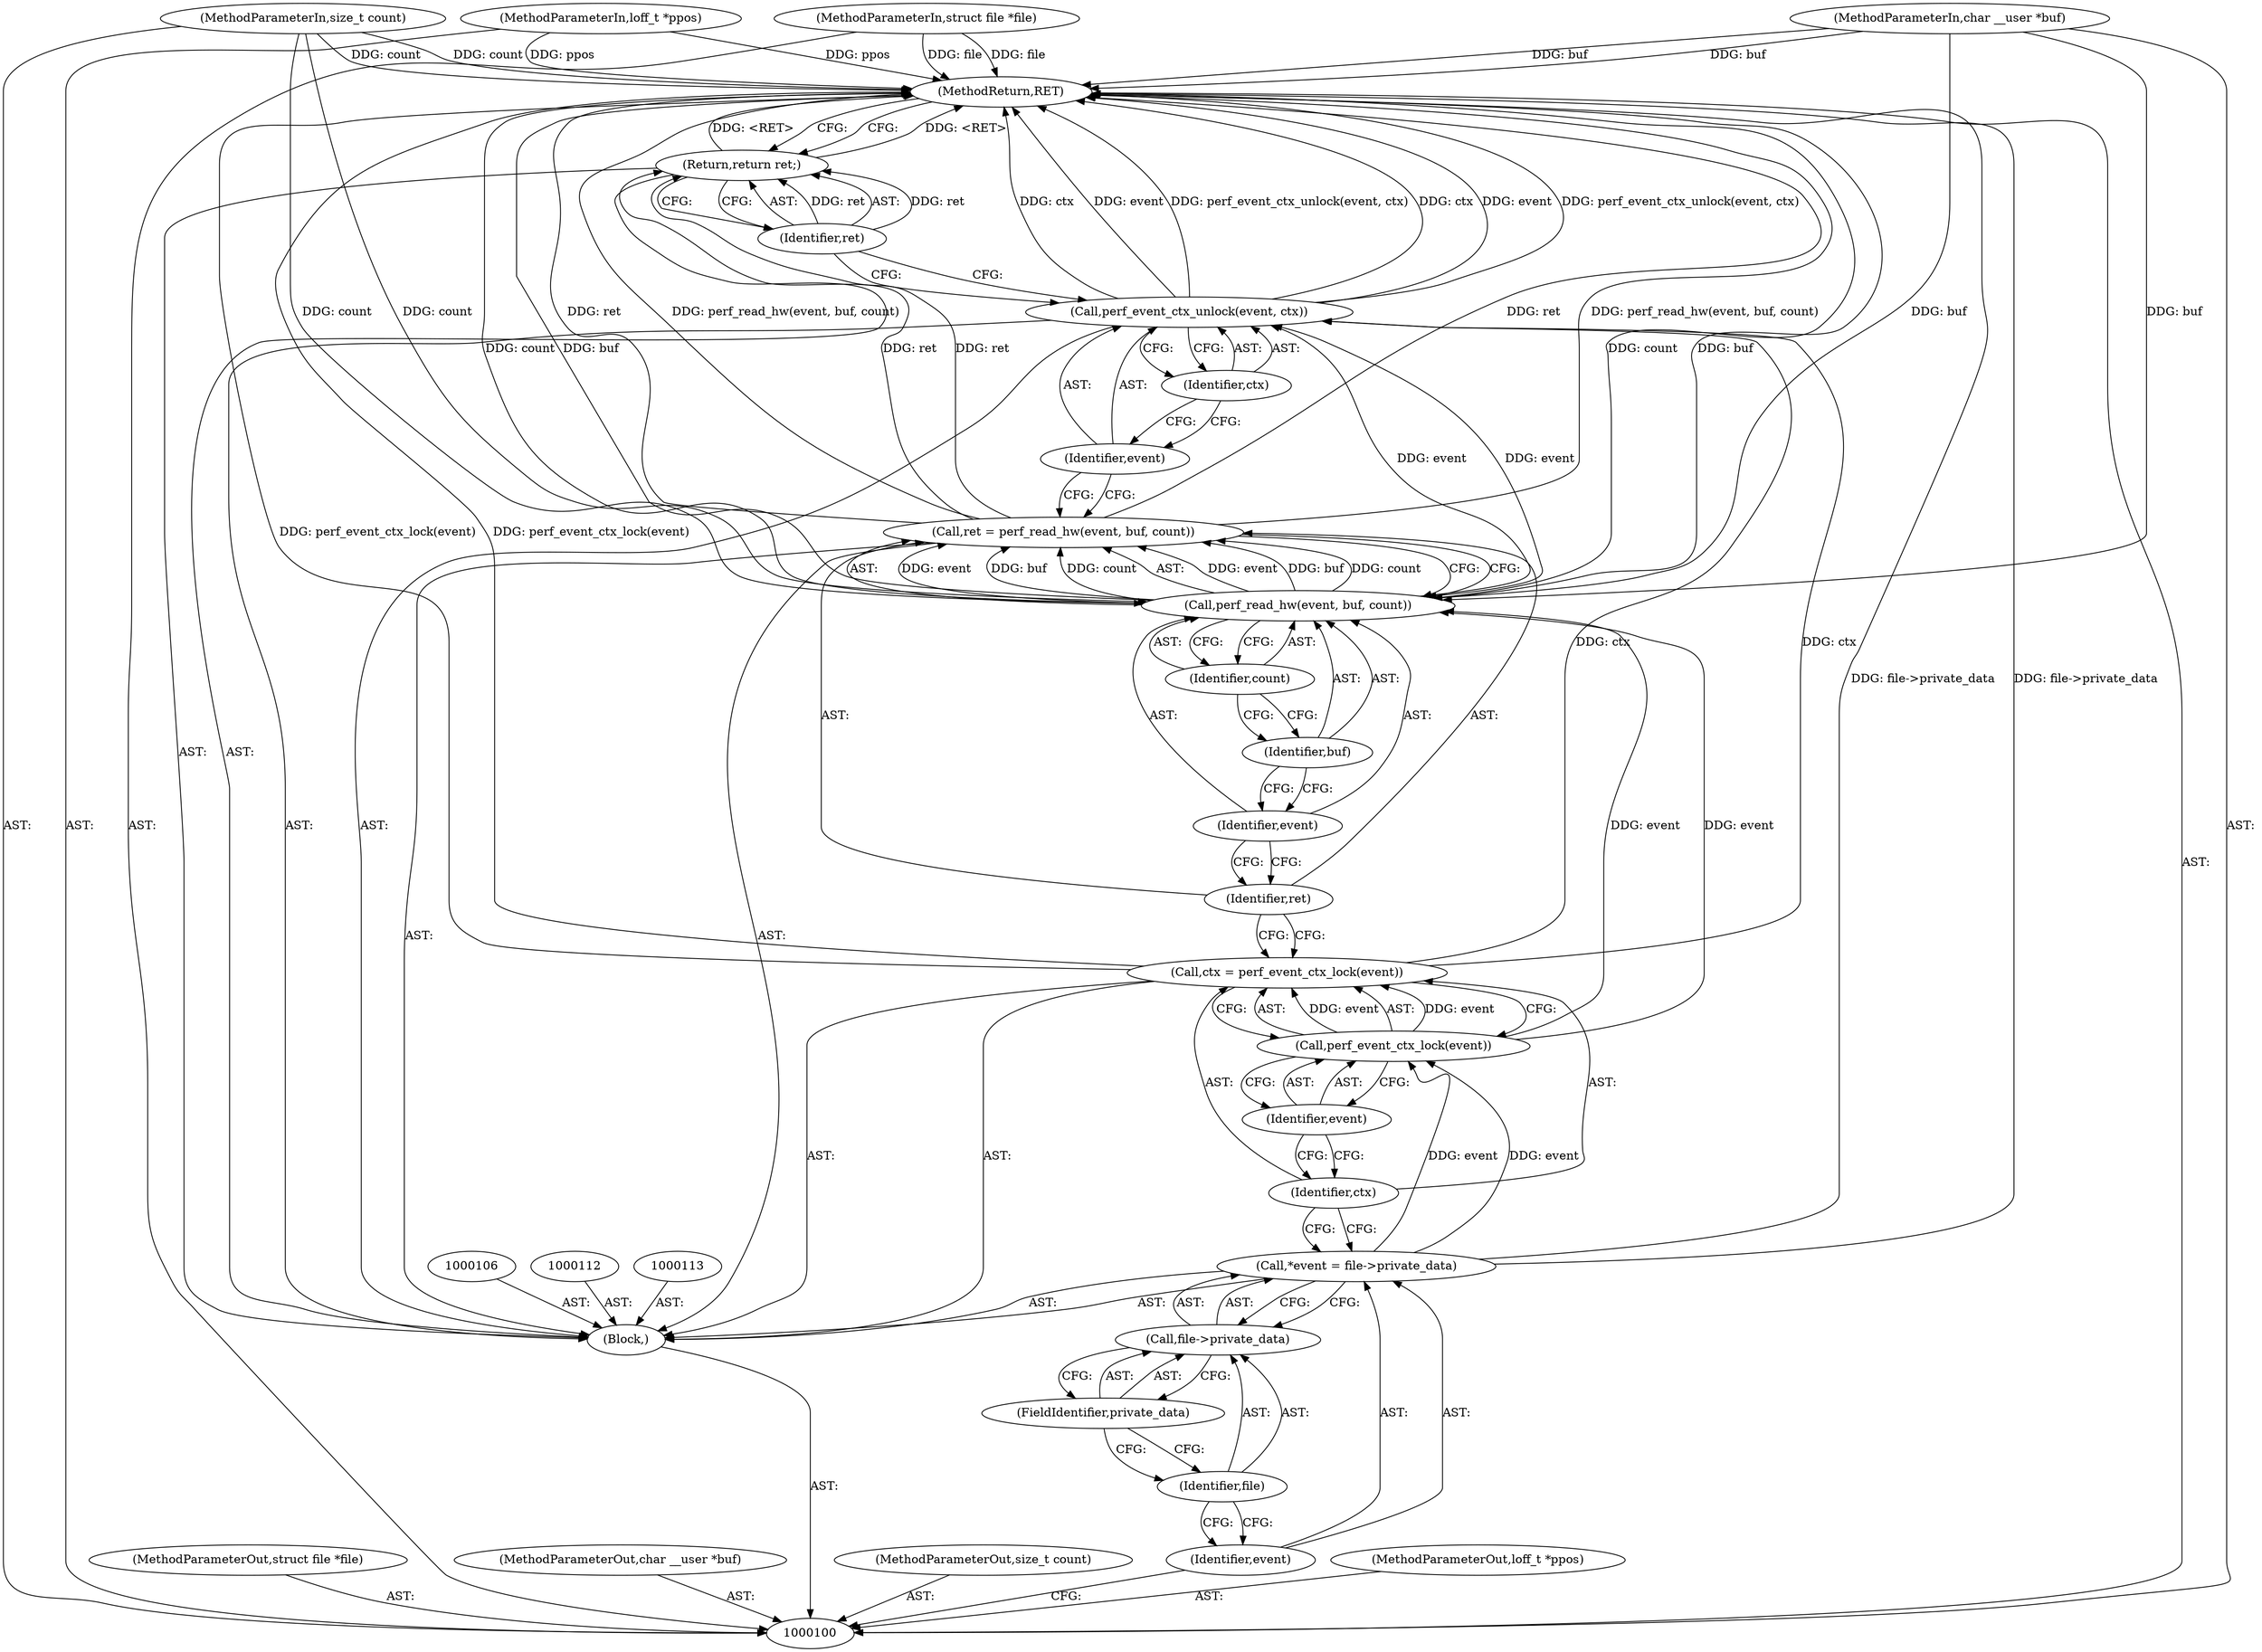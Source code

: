 digraph "0_linux_f63a8daa5812afef4f06c962351687e1ff9ccb2b_11" {
"1000129" [label="(MethodReturn,RET)"];
"1000101" [label="(MethodParameterIn,struct file *file)"];
"1000164" [label="(MethodParameterOut,struct file *file)"];
"1000102" [label="(MethodParameterIn,char __user *buf)"];
"1000165" [label="(MethodParameterOut,char __user *buf)"];
"1000103" [label="(MethodParameterIn,size_t count)"];
"1000166" [label="(MethodParameterOut,size_t count)"];
"1000104" [label="(MethodParameterIn,loff_t *ppos)"];
"1000167" [label="(MethodParameterOut,loff_t *ppos)"];
"1000127" [label="(Return,return ret;)"];
"1000128" [label="(Identifier,ret)"];
"1000105" [label="(Block,)"];
"1000107" [label="(Call,*event = file->private_data)"];
"1000108" [label="(Identifier,event)"];
"1000109" [label="(Call,file->private_data)"];
"1000110" [label="(Identifier,file)"];
"1000111" [label="(FieldIdentifier,private_data)"];
"1000114" [label="(Call,ctx = perf_event_ctx_lock(event))"];
"1000115" [label="(Identifier,ctx)"];
"1000117" [label="(Identifier,event)"];
"1000116" [label="(Call,perf_event_ctx_lock(event))"];
"1000118" [label="(Call,ret = perf_read_hw(event, buf, count))"];
"1000119" [label="(Identifier,ret)"];
"1000121" [label="(Identifier,event)"];
"1000122" [label="(Identifier,buf)"];
"1000123" [label="(Identifier,count)"];
"1000120" [label="(Call,perf_read_hw(event, buf, count))"];
"1000124" [label="(Call,perf_event_ctx_unlock(event, ctx))"];
"1000125" [label="(Identifier,event)"];
"1000126" [label="(Identifier,ctx)"];
"1000129" -> "1000100"  [label="AST: "];
"1000129" -> "1000127"  [label="CFG: "];
"1000127" -> "1000129"  [label="DDG: <RET>"];
"1000124" -> "1000129"  [label="DDG: ctx"];
"1000124" -> "1000129"  [label="DDG: event"];
"1000124" -> "1000129"  [label="DDG: perf_event_ctx_unlock(event, ctx)"];
"1000104" -> "1000129"  [label="DDG: ppos"];
"1000120" -> "1000129"  [label="DDG: count"];
"1000120" -> "1000129"  [label="DDG: buf"];
"1000103" -> "1000129"  [label="DDG: count"];
"1000102" -> "1000129"  [label="DDG: buf"];
"1000118" -> "1000129"  [label="DDG: ret"];
"1000118" -> "1000129"  [label="DDG: perf_read_hw(event, buf, count)"];
"1000114" -> "1000129"  [label="DDG: perf_event_ctx_lock(event)"];
"1000107" -> "1000129"  [label="DDG: file->private_data"];
"1000101" -> "1000129"  [label="DDG: file"];
"1000101" -> "1000100"  [label="AST: "];
"1000101" -> "1000129"  [label="DDG: file"];
"1000164" -> "1000100"  [label="AST: "];
"1000102" -> "1000100"  [label="AST: "];
"1000102" -> "1000129"  [label="DDG: buf"];
"1000102" -> "1000120"  [label="DDG: buf"];
"1000165" -> "1000100"  [label="AST: "];
"1000103" -> "1000100"  [label="AST: "];
"1000103" -> "1000129"  [label="DDG: count"];
"1000103" -> "1000120"  [label="DDG: count"];
"1000166" -> "1000100"  [label="AST: "];
"1000104" -> "1000100"  [label="AST: "];
"1000104" -> "1000129"  [label="DDG: ppos"];
"1000167" -> "1000100"  [label="AST: "];
"1000127" -> "1000105"  [label="AST: "];
"1000127" -> "1000128"  [label="CFG: "];
"1000128" -> "1000127"  [label="AST: "];
"1000129" -> "1000127"  [label="CFG: "];
"1000127" -> "1000129"  [label="DDG: <RET>"];
"1000128" -> "1000127"  [label="DDG: ret"];
"1000118" -> "1000127"  [label="DDG: ret"];
"1000128" -> "1000127"  [label="AST: "];
"1000128" -> "1000124"  [label="CFG: "];
"1000127" -> "1000128"  [label="CFG: "];
"1000128" -> "1000127"  [label="DDG: ret"];
"1000105" -> "1000100"  [label="AST: "];
"1000106" -> "1000105"  [label="AST: "];
"1000107" -> "1000105"  [label="AST: "];
"1000112" -> "1000105"  [label="AST: "];
"1000113" -> "1000105"  [label="AST: "];
"1000114" -> "1000105"  [label="AST: "];
"1000118" -> "1000105"  [label="AST: "];
"1000124" -> "1000105"  [label="AST: "];
"1000127" -> "1000105"  [label="AST: "];
"1000107" -> "1000105"  [label="AST: "];
"1000107" -> "1000109"  [label="CFG: "];
"1000108" -> "1000107"  [label="AST: "];
"1000109" -> "1000107"  [label="AST: "];
"1000115" -> "1000107"  [label="CFG: "];
"1000107" -> "1000129"  [label="DDG: file->private_data"];
"1000107" -> "1000116"  [label="DDG: event"];
"1000108" -> "1000107"  [label="AST: "];
"1000108" -> "1000100"  [label="CFG: "];
"1000110" -> "1000108"  [label="CFG: "];
"1000109" -> "1000107"  [label="AST: "];
"1000109" -> "1000111"  [label="CFG: "];
"1000110" -> "1000109"  [label="AST: "];
"1000111" -> "1000109"  [label="AST: "];
"1000107" -> "1000109"  [label="CFG: "];
"1000110" -> "1000109"  [label="AST: "];
"1000110" -> "1000108"  [label="CFG: "];
"1000111" -> "1000110"  [label="CFG: "];
"1000111" -> "1000109"  [label="AST: "];
"1000111" -> "1000110"  [label="CFG: "];
"1000109" -> "1000111"  [label="CFG: "];
"1000114" -> "1000105"  [label="AST: "];
"1000114" -> "1000116"  [label="CFG: "];
"1000115" -> "1000114"  [label="AST: "];
"1000116" -> "1000114"  [label="AST: "];
"1000119" -> "1000114"  [label="CFG: "];
"1000114" -> "1000129"  [label="DDG: perf_event_ctx_lock(event)"];
"1000116" -> "1000114"  [label="DDG: event"];
"1000114" -> "1000124"  [label="DDG: ctx"];
"1000115" -> "1000114"  [label="AST: "];
"1000115" -> "1000107"  [label="CFG: "];
"1000117" -> "1000115"  [label="CFG: "];
"1000117" -> "1000116"  [label="AST: "];
"1000117" -> "1000115"  [label="CFG: "];
"1000116" -> "1000117"  [label="CFG: "];
"1000116" -> "1000114"  [label="AST: "];
"1000116" -> "1000117"  [label="CFG: "];
"1000117" -> "1000116"  [label="AST: "];
"1000114" -> "1000116"  [label="CFG: "];
"1000116" -> "1000114"  [label="DDG: event"];
"1000107" -> "1000116"  [label="DDG: event"];
"1000116" -> "1000120"  [label="DDG: event"];
"1000118" -> "1000105"  [label="AST: "];
"1000118" -> "1000120"  [label="CFG: "];
"1000119" -> "1000118"  [label="AST: "];
"1000120" -> "1000118"  [label="AST: "];
"1000125" -> "1000118"  [label="CFG: "];
"1000118" -> "1000129"  [label="DDG: ret"];
"1000118" -> "1000129"  [label="DDG: perf_read_hw(event, buf, count)"];
"1000120" -> "1000118"  [label="DDG: event"];
"1000120" -> "1000118"  [label="DDG: buf"];
"1000120" -> "1000118"  [label="DDG: count"];
"1000118" -> "1000127"  [label="DDG: ret"];
"1000119" -> "1000118"  [label="AST: "];
"1000119" -> "1000114"  [label="CFG: "];
"1000121" -> "1000119"  [label="CFG: "];
"1000121" -> "1000120"  [label="AST: "];
"1000121" -> "1000119"  [label="CFG: "];
"1000122" -> "1000121"  [label="CFG: "];
"1000122" -> "1000120"  [label="AST: "];
"1000122" -> "1000121"  [label="CFG: "];
"1000123" -> "1000122"  [label="CFG: "];
"1000123" -> "1000120"  [label="AST: "];
"1000123" -> "1000122"  [label="CFG: "];
"1000120" -> "1000123"  [label="CFG: "];
"1000120" -> "1000118"  [label="AST: "];
"1000120" -> "1000123"  [label="CFG: "];
"1000121" -> "1000120"  [label="AST: "];
"1000122" -> "1000120"  [label="AST: "];
"1000123" -> "1000120"  [label="AST: "];
"1000118" -> "1000120"  [label="CFG: "];
"1000120" -> "1000129"  [label="DDG: count"];
"1000120" -> "1000129"  [label="DDG: buf"];
"1000120" -> "1000118"  [label="DDG: event"];
"1000120" -> "1000118"  [label="DDG: buf"];
"1000120" -> "1000118"  [label="DDG: count"];
"1000116" -> "1000120"  [label="DDG: event"];
"1000102" -> "1000120"  [label="DDG: buf"];
"1000103" -> "1000120"  [label="DDG: count"];
"1000120" -> "1000124"  [label="DDG: event"];
"1000124" -> "1000105"  [label="AST: "];
"1000124" -> "1000126"  [label="CFG: "];
"1000125" -> "1000124"  [label="AST: "];
"1000126" -> "1000124"  [label="AST: "];
"1000128" -> "1000124"  [label="CFG: "];
"1000124" -> "1000129"  [label="DDG: ctx"];
"1000124" -> "1000129"  [label="DDG: event"];
"1000124" -> "1000129"  [label="DDG: perf_event_ctx_unlock(event, ctx)"];
"1000120" -> "1000124"  [label="DDG: event"];
"1000114" -> "1000124"  [label="DDG: ctx"];
"1000125" -> "1000124"  [label="AST: "];
"1000125" -> "1000118"  [label="CFG: "];
"1000126" -> "1000125"  [label="CFG: "];
"1000126" -> "1000124"  [label="AST: "];
"1000126" -> "1000125"  [label="CFG: "];
"1000124" -> "1000126"  [label="CFG: "];
}
